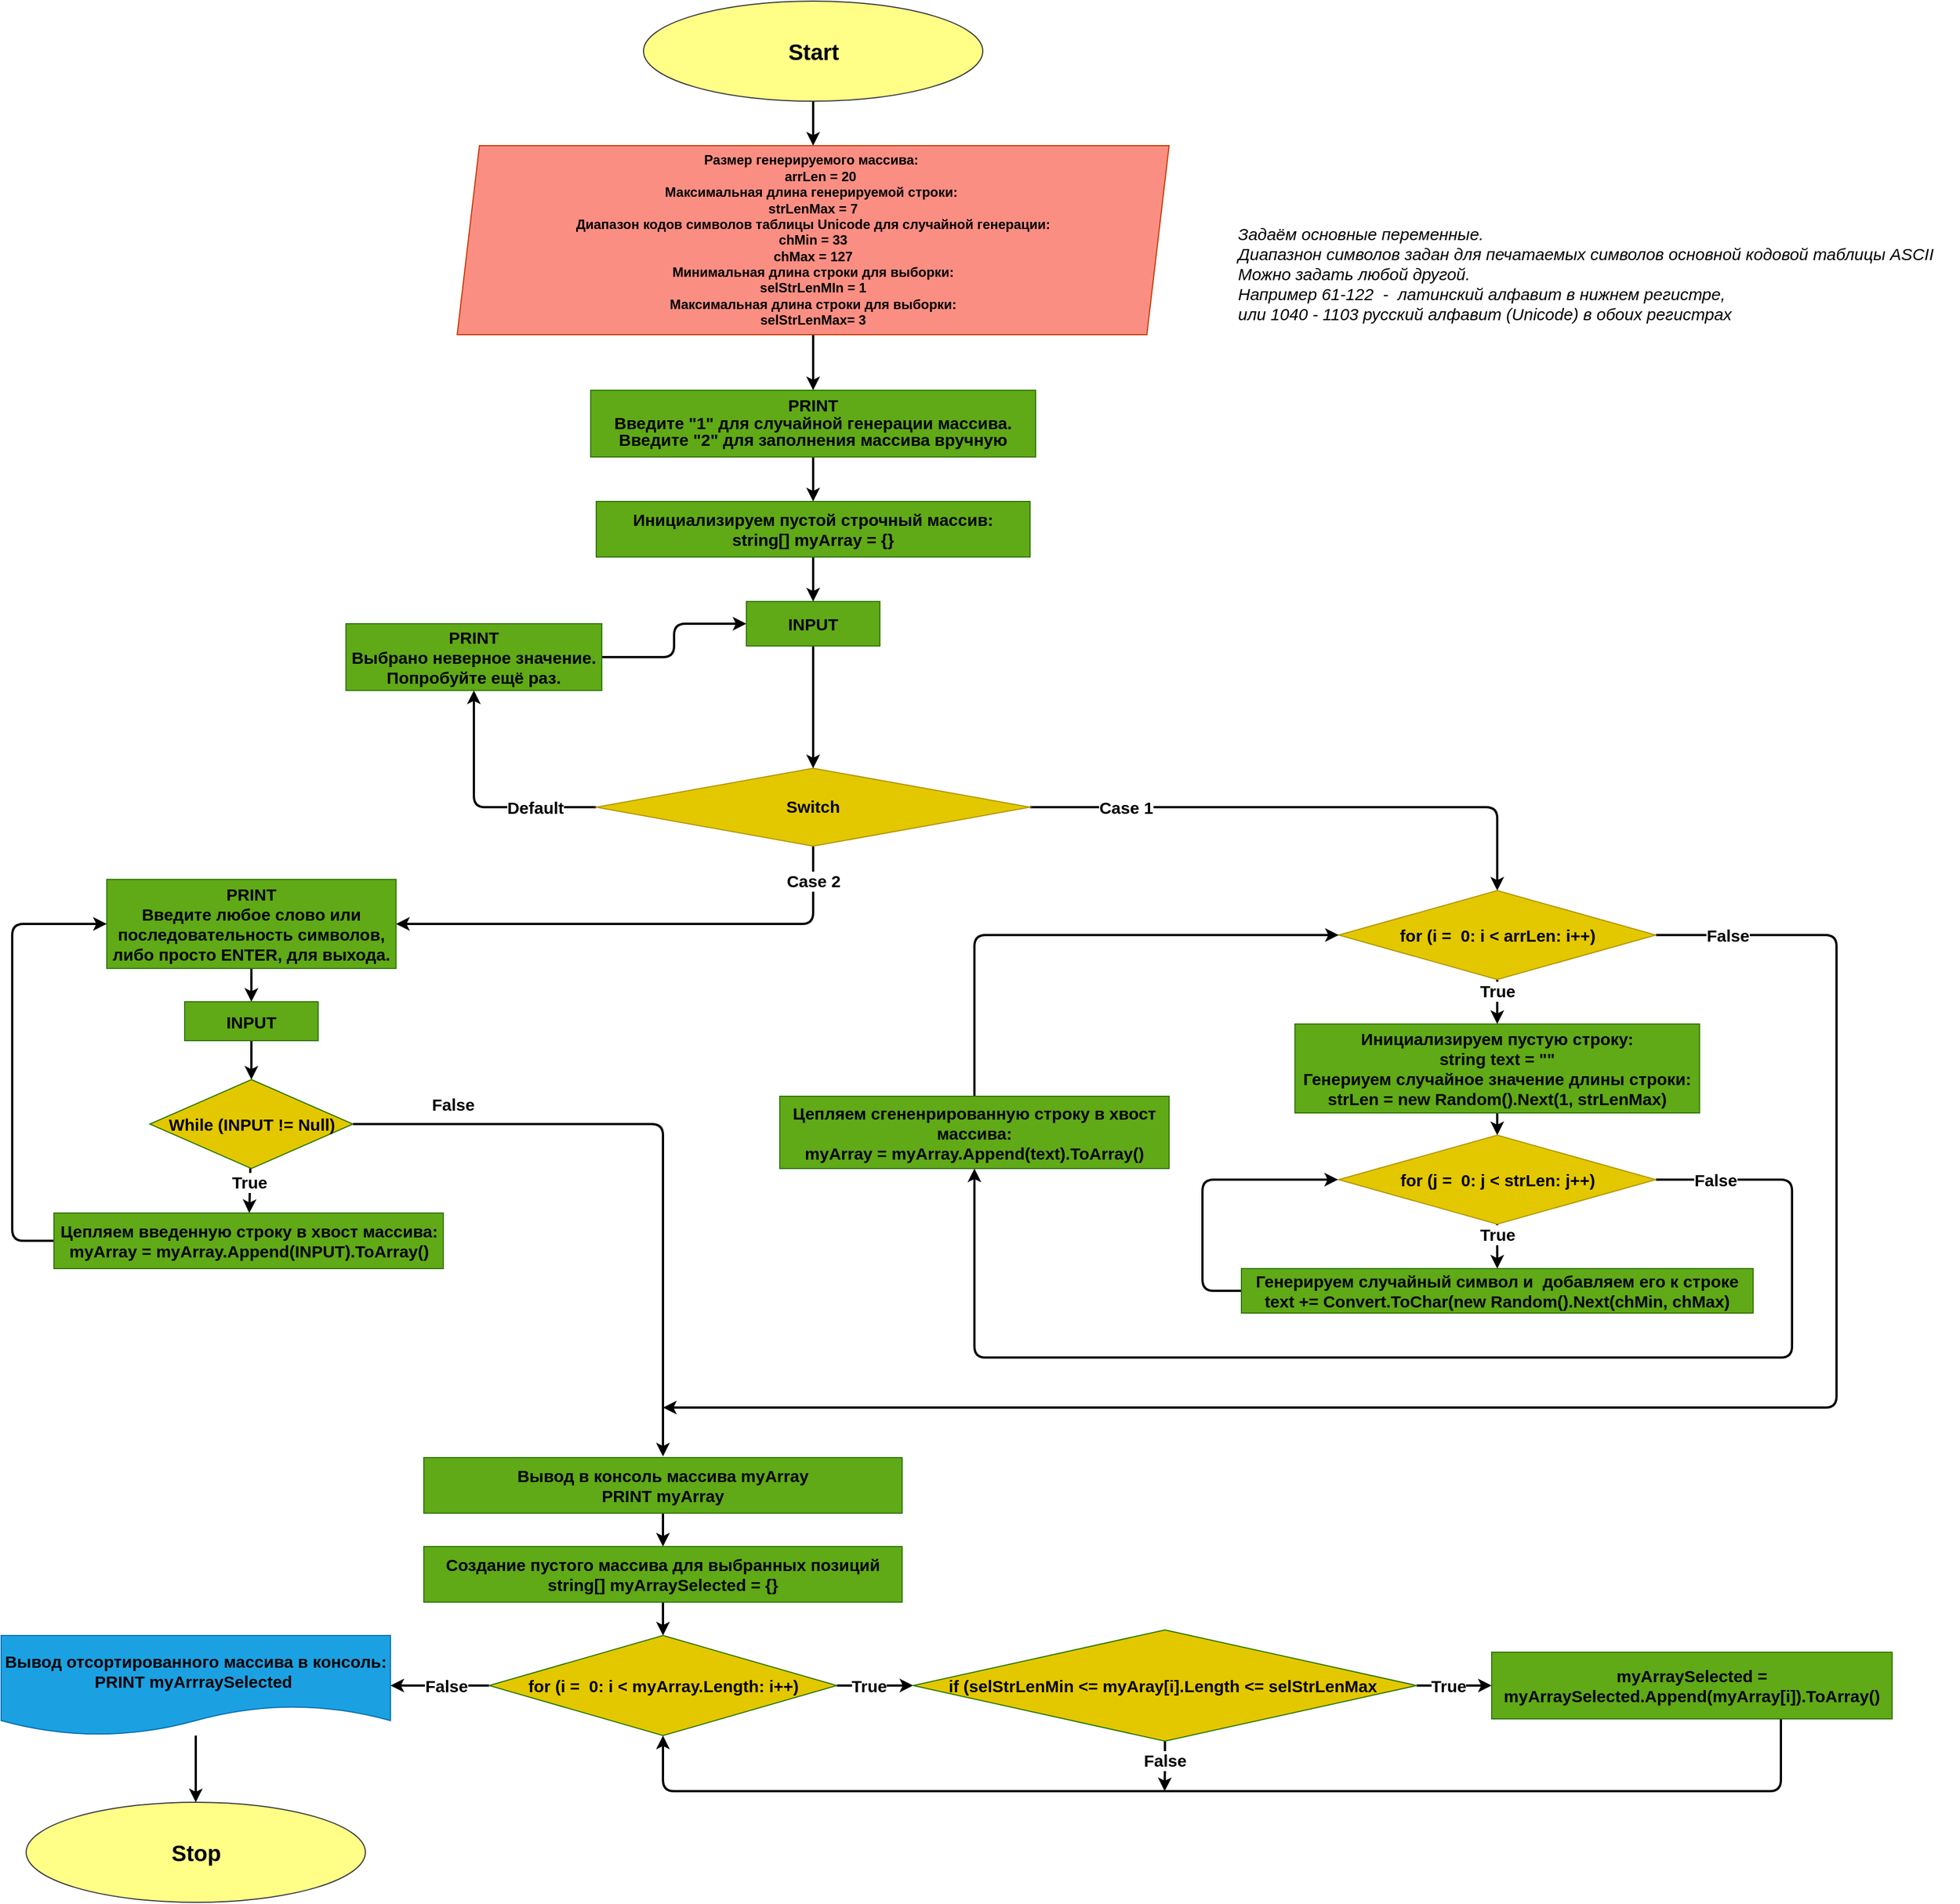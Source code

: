 <mxfile>
    <diagram id="g2o6s-i-MOim3hcA0cfS" name="Page-1">
        <mxGraphModel dx="2675" dy="2540" grid="1" gridSize="10" guides="1" tooltips="1" connect="1" arrows="1" fold="1" page="1" pageScale="1" pageWidth="850" pageHeight="1100" math="0" shadow="0">
            <root>
                <mxCell id="0"/>
                <mxCell id="1" parent="0"/>
                <mxCell id="5" style="edgeStyle=none;html=1;exitX=0.5;exitY=1;exitDx=0;exitDy=0;entryX=0.5;entryY=0;entryDx=0;entryDy=0;strokeWidth=2;" parent="1" source="2" target="4" edge="1">
                    <mxGeometry relative="1" as="geometry"/>
                </mxCell>
                <mxCell id="2" value="&lt;b&gt;&lt;font style=&quot;font-size: 20px;&quot;&gt;Start&lt;/font&gt;&lt;/b&gt;" style="ellipse;whiteSpace=wrap;html=1;fillColor=#ffff88;strokeColor=#36393d;" parent="1" vertex="1">
                    <mxGeometry x="-272.5" y="-1100" width="305" height="90" as="geometry"/>
                </mxCell>
                <mxCell id="8" value="" style="edgeStyle=none;html=1;fontSize=20;strokeWidth=2;entryX=0.5;entryY=0;entryDx=0;entryDy=0;" parent="1" source="4" target="9" edge="1">
                    <mxGeometry relative="1" as="geometry">
                        <mxPoint x="-140" y="-690" as="targetPoint"/>
                    </mxGeometry>
                </mxCell>
                <mxCell id="4" value="&lt;b&gt;Размер генерируемого массива:&amp;nbsp; &lt;br&gt;&amp;nbsp; &amp;nbsp; arrLen = 20&lt;br&gt;Максимальная длина генерируемой строки:&amp;nbsp; &lt;br&gt;strLenMax = 7&lt;br&gt;Диапазон кодов символов таблицы Unicode для случайной генерации:&lt;br&gt;chMin = 33&lt;br&gt;chMax = 127&lt;br&gt;Минимальная длина строки для выборки:&lt;br&gt;&lt;/b&gt;&lt;b style=&quot;border-color: var(--border-color);&quot;&gt;selStrLenMIn&amp;nbsp;&lt;/b&gt;&lt;b&gt;= 1&lt;br&gt;Максимальная длина строки для выборки:&lt;br style=&quot;border-color: var(--border-color);&quot;&gt;selStrLenMax= 3&lt;/b&gt;" style="shape=parallelogram;perimeter=parallelogramPerimeter;whiteSpace=wrap;html=1;fixedSize=1;fillColor=#FA8E82;fontColor=#000000;strokeColor=#C73500;" parent="1" vertex="1">
                    <mxGeometry x="-440" y="-970" width="640" height="170" as="geometry"/>
                </mxCell>
                <mxCell id="6" value="&lt;i style=&quot;font-size: 15px;&quot;&gt;Задаём основные переменные.&lt;br&gt;Диапазнон символов задан для печатаемых символов основной кодовой таблицы ASCII&lt;br&gt;Можно задать любой другой.&lt;br&gt;Например 61-122&amp;nbsp; -&amp;nbsp; латинский алфавит в нижнем регистре,&lt;br&gt;или 1040 - 1103 русский алфавит (Unicode) в обоих регистрах&lt;/i&gt;" style="text;html=1;align=left;verticalAlign=middle;resizable=0;points=[];autosize=1;strokeColor=none;fillColor=none;" parent="1" vertex="1">
                    <mxGeometry x="260" y="-905" width="650" height="100" as="geometry"/>
                </mxCell>
                <mxCell id="15" value="" style="edgeStyle=orthogonalEdgeStyle;html=1;fontSize=15;fontColor=#000000;strokeWidth=2;entryX=0.5;entryY=0;entryDx=0;entryDy=0;" parent="1" source="7" target="31" edge="1">
                    <mxGeometry relative="1" as="geometry">
                        <mxPoint x="170" y="-375" as="targetPoint"/>
                    </mxGeometry>
                </mxCell>
                <mxCell id="16" value="Case 1" style="edgeLabel;html=1;align=center;verticalAlign=middle;resizable=0;points=[];fontSize=15;fontColor=#000000;fontStyle=1" parent="15" vertex="1" connectable="0">
                    <mxGeometry x="-0.15" y="1" relative="1" as="geometry">
                        <mxPoint x="-125" y="1" as="offset"/>
                    </mxGeometry>
                </mxCell>
                <mxCell id="18" value="" style="edgeStyle=orthogonalEdgeStyle;html=1;fontSize=15;fontColor=#000000;strokeWidth=2;entryX=0.5;entryY=1;entryDx=0;entryDy=0;exitX=0;exitY=0.5;exitDx=0;exitDy=0;" parent="1" source="7" target="87" edge="1">
                    <mxGeometry relative="1" as="geometry">
                        <mxPoint x="-460" y="-375" as="targetPoint"/>
                    </mxGeometry>
                </mxCell>
                <mxCell id="19" value="&lt;b&gt;Default&lt;/b&gt;" style="edgeLabel;html=1;align=center;verticalAlign=middle;resizable=0;points=[];fontSize=15;fontColor=#000000;" parent="18" vertex="1" connectable="0">
                    <mxGeometry x="0.243" y="-1" relative="1" as="geometry">
                        <mxPoint x="54" y="23" as="offset"/>
                    </mxGeometry>
                </mxCell>
                <mxCell id="84" style="edgeStyle=orthogonalEdgeStyle;html=1;strokeWidth=2;entryX=1;entryY=0.5;entryDx=0;entryDy=0;exitX=0.5;exitY=1;exitDx=0;exitDy=0;" edge="1" parent="1" source="7" target="20">
                    <mxGeometry relative="1" as="geometry"/>
                </mxCell>
                <mxCell id="85" value="Case 2" style="edgeLabel;html=1;align=center;verticalAlign=middle;resizable=0;points=[];fontSize=15;fontColor=#000000;fontStyle=1;" vertex="1" connectable="0" parent="84">
                    <mxGeometry x="-0.792" y="1" relative="1" as="geometry">
                        <mxPoint x="-1" y="-16" as="offset"/>
                    </mxGeometry>
                </mxCell>
                <mxCell id="7" value="&lt;p style=&quot;line-height: 120%;&quot;&gt;&lt;font style=&quot;font-size: 15px;&quot;&gt;&lt;b&gt;Switch&lt;/b&gt;&lt;/font&gt;&lt;/p&gt;" style="rhombus;whiteSpace=wrap;html=1;fillColor=#e3c800;strokeColor=#B09500;fontColor=#000000;" parent="1" vertex="1">
                    <mxGeometry x="-315" y="-410" width="390" height="70" as="geometry"/>
                </mxCell>
                <mxCell id="10" style="edgeStyle=none;html=1;entryX=0.5;entryY=0;entryDx=0;entryDy=0;fontSize=15;exitX=0.5;exitY=1;exitDx=0;exitDy=0;strokeWidth=2;" parent="1" source="11" target="7" edge="1">
                    <mxGeometry relative="1" as="geometry">
                        <mxPoint x="-120" y="-420" as="sourcePoint"/>
                    </mxGeometry>
                </mxCell>
                <mxCell id="12" value="" style="edgeStyle=none;html=1;fontSize=15;strokeWidth=2;entryX=0.5;entryY=0;entryDx=0;entryDy=0;" parent="1" source="9" target="82" edge="1">
                    <mxGeometry relative="1" as="geometry"/>
                </mxCell>
                <mxCell id="9" value="&lt;p style=&quot;border-color: var(--border-color); color: rgb(0, 0, 0); font-size: 12px; line-height: 14.4px;&quot;&gt;&lt;b style=&quot;background-color: initial; font-size: 15px;&quot;&gt;&lt;br&gt;&lt;/b&gt;&lt;/p&gt;&lt;p style=&quot;border-color: var(--border-color); color: rgb(0, 0, 0); font-size: 12px; line-height: 14.4px;&quot;&gt;&lt;b style=&quot;background-color: initial; font-size: 15px;&quot;&gt;PRINT&lt;br&gt;Введите &quot;1&quot; для случайной генерации массива.&lt;br&gt;Введите &quot;2&quot; для заполнения массива вручную&lt;/b&gt;&lt;br&gt;&lt;/p&gt;&lt;p style=&quot;border-color: var(--border-color); color: rgb(0, 0, 0); font-size: 12px; line-height: 14.4px;&quot;&gt;&lt;b style=&quot;background-color: initial; border-color: var(--border-color); font-size: 15px;&quot;&gt;&amp;nbsp;&lt;/b&gt;&lt;br&gt;&lt;/p&gt;" style="whiteSpace=wrap;html=1;fontSize=15;fillColor=#60a917;fontColor=#ffffff;strokeColor=#2D7600;" parent="1" vertex="1">
                    <mxGeometry x="-320" y="-750" width="400" height="60" as="geometry"/>
                </mxCell>
                <mxCell id="11" value="&lt;font color=&quot;#000000&quot;&gt;&lt;b&gt;INPUT&lt;/b&gt;&lt;/font&gt;" style="whiteSpace=wrap;html=1;fontSize=15;fillColor=#60a917;strokeColor=#2D7600;fontColor=#ffffff;" parent="1" vertex="1">
                    <mxGeometry x="-180" y="-560" width="120" height="40" as="geometry"/>
                </mxCell>
                <mxCell id="23" value="" style="edgeStyle=none;html=1;fontSize=13;fontColor=#000000;strokeWidth=2;" parent="1" source="20" target="22" edge="1">
                    <mxGeometry relative="1" as="geometry"/>
                </mxCell>
                <mxCell id="20" value="&lt;font style=&quot;font-size: 15px;&quot;&gt;&lt;b&gt;&lt;span style=&quot;color: rgb(0, 0, 0);&quot;&gt;PRINT&lt;/span&gt;&lt;br style=&quot;border-color: var(--border-color); color: rgb(0, 0, 0);&quot;&gt;&lt;span style=&quot;color: rgb(0, 0, 0);&quot;&gt;Введите любое слово или последовательность символов, либо просто ENTER, для выхода.&lt;/span&gt;&lt;/b&gt;&lt;/font&gt;" style="whiteSpace=wrap;html=1;fillColor=#60a917;strokeColor=#2D7600;fontColor=#ffffff;" parent="1" vertex="1">
                    <mxGeometry x="-755" y="-310" width="260" height="80" as="geometry"/>
                </mxCell>
                <mxCell id="25" value="" style="edgeStyle=none;html=1;fontSize=13;fontColor=#000000;strokeWidth=2;" parent="1" source="22" target="24" edge="1">
                    <mxGeometry relative="1" as="geometry"/>
                </mxCell>
                <mxCell id="22" value="&lt;span style=&quot;color: rgb(0, 0, 0); font-size: 15px;&quot;&gt;&lt;b&gt;INPUT&lt;/b&gt;&lt;/span&gt;" style="whiteSpace=wrap;html=1;fillColor=#60a917;strokeColor=#2D7600;fontColor=#ffffff;" parent="1" vertex="1">
                    <mxGeometry x="-685" y="-200" width="120" height="35" as="geometry"/>
                </mxCell>
                <mxCell id="27" value="" style="edgeStyle=none;html=1;fontSize=15;fontColor=#000000;strokeWidth=2;" parent="1" source="24" target="26" edge="1">
                    <mxGeometry relative="1" as="geometry"/>
                </mxCell>
                <mxCell id="28" value="&lt;b&gt;True&lt;/b&gt;" style="edgeLabel;html=1;align=center;verticalAlign=middle;resizable=0;points=[];fontSize=15;fontColor=#000000;" parent="27" vertex="1" connectable="0">
                    <mxGeometry x="-0.488" y="-2" relative="1" as="geometry">
                        <mxPoint x="1" y="2" as="offset"/>
                    </mxGeometry>
                </mxCell>
                <mxCell id="50" value="" style="edgeStyle=orthogonalEdgeStyle;html=1;fontSize=15;strokeWidth=2;exitX=1;exitY=0.5;exitDx=0;exitDy=0;" parent="1" source="24" edge="1">
                    <mxGeometry relative="1" as="geometry">
                        <mxPoint x="-255" y="209" as="targetPoint"/>
                        <Array as="points">
                            <mxPoint x="-255" y="-90"/>
                        </Array>
                    </mxGeometry>
                </mxCell>
                <mxCell id="54" value="&lt;b&gt;False&lt;/b&gt;" style="edgeLabel;html=1;align=center;verticalAlign=middle;resizable=0;points=[];fontSize=15;" parent="50" vertex="1" connectable="0">
                    <mxGeometry x="-0.686" y="1" relative="1" as="geometry">
                        <mxPoint x="-1" y="-17" as="offset"/>
                    </mxGeometry>
                </mxCell>
                <mxCell id="24" value="&lt;font style=&quot;font-size: 15px;&quot; color=&quot;#000000&quot;&gt;&lt;b&gt;While (INPUT != Null)&lt;/b&gt;&lt;/font&gt;" style="rhombus;whiteSpace=wrap;html=1;fillColor=#e3c800;strokeColor=#2D7600;fontColor=#ffffff;" parent="1" vertex="1">
                    <mxGeometry x="-716.25" y="-130" width="182.5" height="80" as="geometry"/>
                </mxCell>
                <mxCell id="29" style="edgeStyle=orthogonalEdgeStyle;html=1;exitX=0;exitY=0.5;exitDx=0;exitDy=0;entryX=0;entryY=0.5;entryDx=0;entryDy=0;fontSize=14;fontColor=#000000;strokeWidth=2;" parent="1" source="26" target="20" edge="1">
                    <mxGeometry relative="1" as="geometry">
                        <Array as="points">
                            <mxPoint x="-840" y="15"/>
                            <mxPoint x="-840" y="-270"/>
                        </Array>
                    </mxGeometry>
                </mxCell>
                <mxCell id="26" value="&lt;font color=&quot;#000000&quot; style=&quot;font-size: 15px;&quot;&gt;&lt;b&gt;&lt;span style=&quot;&quot;&gt;Цепляем введенную строку в хвост массива:&lt;/span&gt;&lt;br&gt;&lt;span style=&quot;&quot;&gt;myArray = myArray.Append(INPUT).ToArray()&lt;/span&gt;&lt;/b&gt;&lt;br&gt;&lt;/font&gt;" style="whiteSpace=wrap;html=1;fillColor=#60a917;strokeColor=#2D7600;fontColor=#ffffff;" parent="1" vertex="1">
                    <mxGeometry x="-802.5" y="-10" width="350" height="50" as="geometry"/>
                </mxCell>
                <mxCell id="37" value="" style="edgeStyle=orthogonalEdgeStyle;html=1;exitX=0.5;exitY=1;exitDx=0;exitDy=0;strokeWidth=2;" parent="1" source="31" target="36" edge="1">
                    <mxGeometry relative="1" as="geometry"/>
                </mxCell>
                <mxCell id="40" value="&lt;b&gt;True&lt;/b&gt;" style="edgeLabel;html=1;align=center;verticalAlign=middle;resizable=0;points=[];fontSize=15;" parent="37" vertex="1" connectable="0">
                    <mxGeometry x="0.291" y="-1" relative="1" as="geometry">
                        <mxPoint x="1" y="-16" as="offset"/>
                    </mxGeometry>
                </mxCell>
                <mxCell id="52" style="edgeStyle=orthogonalEdgeStyle;html=1;fontSize=15;strokeWidth=2;" parent="1" source="31" edge="1">
                    <mxGeometry relative="1" as="geometry">
                        <mxPoint x="-255" y="165" as="targetPoint"/>
                        <Array as="points">
                            <mxPoint x="800" y="-260"/>
                            <mxPoint x="800" y="165"/>
                            <mxPoint x="-240" y="165"/>
                        </Array>
                    </mxGeometry>
                </mxCell>
                <mxCell id="53" value="&lt;b&gt;False&lt;/b&gt;" style="edgeLabel;html=1;align=center;verticalAlign=middle;resizable=0;points=[];fontSize=15;" parent="52" vertex="1" connectable="0">
                    <mxGeometry x="-0.951" y="1" relative="1" as="geometry">
                        <mxPoint x="24" y="1" as="offset"/>
                    </mxGeometry>
                </mxCell>
                <mxCell id="31" value="&lt;font style=&quot;font-size: 15px;&quot;&gt;&lt;b&gt;for (i =&amp;nbsp; 0: i &amp;lt; arrLen: i++)&lt;/b&gt;&lt;/font&gt;" style="rhombus;whiteSpace=wrap;html=1;fillColor=#e3c800;strokeColor=#B09500;fontColor=#000000;" parent="1" vertex="1">
                    <mxGeometry x="352.5" y="-300" width="285" height="80" as="geometry"/>
                </mxCell>
                <mxCell id="39" value="" style="edgeStyle=orthogonalEdgeStyle;html=1;exitX=0.5;exitY=1;exitDx=0;exitDy=0;strokeWidth=2;" parent="1" source="36" target="38" edge="1">
                    <mxGeometry relative="1" as="geometry">
                        <mxPoint x="500" y="-110" as="sourcePoint"/>
                    </mxGeometry>
                </mxCell>
                <mxCell id="36" value="&lt;b style=&quot;border-color: var(--border-color); font-size: 15px;&quot;&gt;&lt;span style=&quot;border-color: var(--border-color); color: rgb(0, 0, 0);&quot;&gt;Инициализируем пустую строку:&lt;/span&gt;&lt;br style=&quot;border-color: var(--border-color); color: rgb(0, 0, 0);&quot;&gt;&lt;span style=&quot;border-color: var(--border-color); color: rgb(0, 0, 0);&quot;&gt;string text = &quot;&quot;&lt;br&gt;Генериуем случайное значение длины строки:&lt;br&gt;strLen =&amp;nbsp;&lt;b style=&quot;border-color: var(--border-color);&quot;&gt;new Random().Next(1, strLenMax)&lt;/b&gt;&lt;br&gt;&lt;/span&gt;&lt;/b&gt;" style="whiteSpace=wrap;html=1;fillColor=#60a917;strokeColor=#2D7600;fontColor=#ffffff;" parent="1" vertex="1">
                    <mxGeometry x="313.12" y="-180" width="363.75" height="80" as="geometry"/>
                </mxCell>
                <mxCell id="42" value="" style="edgeStyle=orthogonalEdgeStyle;html=1;fontSize=15;strokeWidth=2;" parent="1" source="38" target="41" edge="1">
                    <mxGeometry relative="1" as="geometry"/>
                </mxCell>
                <mxCell id="43" value="&lt;b&gt;True&lt;/b&gt;" style="edgeLabel;html=1;align=center;verticalAlign=middle;resizable=0;points=[];fontSize=15;" parent="42" vertex="1" connectable="0">
                    <mxGeometry x="0.259" relative="1" as="geometry">
                        <mxPoint y="-16" as="offset"/>
                    </mxGeometry>
                </mxCell>
                <mxCell id="46" style="edgeStyle=orthogonalEdgeStyle;html=1;entryX=0.5;entryY=1;entryDx=0;entryDy=0;fontSize=15;strokeWidth=2;" parent="1" source="38" target="55" edge="1">
                    <mxGeometry relative="1" as="geometry">
                        <Array as="points">
                            <mxPoint x="760" y="-40"/>
                            <mxPoint x="760" y="120"/>
                            <mxPoint x="25" y="120"/>
                        </Array>
                    </mxGeometry>
                </mxCell>
                <mxCell id="47" value="&lt;b&gt;False&lt;/b&gt;" style="edgeLabel;html=1;align=center;verticalAlign=middle;resizable=0;points=[];fontSize=15;" parent="46" vertex="1" connectable="0">
                    <mxGeometry x="-0.94" y="2" relative="1" as="geometry">
                        <mxPoint x="18" y="2" as="offset"/>
                    </mxGeometry>
                </mxCell>
                <mxCell id="38" value="&lt;b style=&quot;border-color: var(--border-color);&quot;&gt;&lt;span style=&quot;font-size: 15px;&quot;&gt;for (j =&amp;nbsp; 0: j &amp;lt;&amp;nbsp;&lt;/span&gt;&lt;b style=&quot;border-color: var(--border-color);&quot;&gt;&lt;font style=&quot;font-size: 15px;&quot;&gt;strLen&lt;/font&gt;&lt;/b&gt;&lt;span style=&quot;font-size: 15px;&quot;&gt;: j++)&lt;/span&gt;&lt;/b&gt;" style="rhombus;whiteSpace=wrap;html=1;fillColor=#e3c800;strokeColor=#B09500;fontColor=#000000;" parent="1" vertex="1">
                    <mxGeometry x="352.5" y="-80" width="285" height="80" as="geometry"/>
                </mxCell>
                <mxCell id="45" style="edgeStyle=orthogonalEdgeStyle;html=1;fontSize=15;exitX=0;exitY=0.5;exitDx=0;exitDy=0;strokeWidth=2;" parent="1" source="41" edge="1">
                    <mxGeometry relative="1" as="geometry">
                        <mxPoint x="351.88" y="-40" as="targetPoint"/>
                        <Array as="points">
                            <mxPoint x="230" y="60"/>
                            <mxPoint x="230" y="-40"/>
                        </Array>
                    </mxGeometry>
                </mxCell>
                <mxCell id="41" value="&lt;font color=&quot;#000000&quot;&gt;&lt;b style=&quot;font-size: 15px;&quot;&gt;Генерируем случайный символ и&amp;nbsp; добавляем его к строке&lt;/b&gt;&lt;br&gt;&lt;span style=&quot;font-size: 15px;&quot;&gt;&lt;b&gt;text += Convert.ToChar(new Random().Next(chMin, chMax)&lt;/b&gt;&lt;/span&gt;&lt;br&gt;&lt;/font&gt;" style="whiteSpace=wrap;html=1;fillColor=#60a917;strokeColor=#2D7600;fontColor=#ffffff;" parent="1" vertex="1">
                    <mxGeometry x="265" y="40" width="460" height="40" as="geometry"/>
                </mxCell>
                <mxCell id="62" value="" style="edgeStyle=orthogonalEdgeStyle;html=1;strokeWidth=2;fontSize=15;" parent="1" source="49" target="61" edge="1">
                    <mxGeometry relative="1" as="geometry"/>
                </mxCell>
                <mxCell id="49" value="&lt;font color=&quot;#000000&quot;&gt;&lt;span style=&quot;font-size: 15px;&quot;&gt;&lt;b&gt;Вывод в консоль массива myArray&lt;br&gt;PRINT myArray&lt;br&gt;&lt;/b&gt;&lt;/span&gt;&lt;/font&gt;" style="whiteSpace=wrap;html=1;fillColor=#60a917;strokeColor=#2D7600;fontColor=#ffffff;" parent="1" vertex="1">
                    <mxGeometry x="-470" y="210" width="430" height="50" as="geometry"/>
                </mxCell>
                <mxCell id="56" style="edgeStyle=orthogonalEdgeStyle;html=1;entryX=0;entryY=0.5;entryDx=0;entryDy=0;fontSize=15;exitX=0.5;exitY=0;exitDx=0;exitDy=0;strokeWidth=2;" parent="1" source="55" target="31" edge="1">
                    <mxGeometry relative="1" as="geometry"/>
                </mxCell>
                <mxCell id="55" value="&lt;b style=&quot;border-color: var(--border-color); font-size: 15px;&quot;&gt;&lt;span style=&quot;border-color: var(--border-color); color: rgb(0, 0, 0);&quot;&gt;&lt;b style=&quot;border-color: var(--border-color);&quot;&gt;&lt;span style=&quot;border-color: var(--border-color);&quot;&gt;Цепляем сгененрированную строку в хвост массива:&lt;/span&gt;&lt;br style=&quot;border-color: var(--border-color);&quot;&gt;&lt;span style=&quot;border-color: var(--border-color);&quot;&gt;myArray = myArray.Append(text).ToArray()&lt;/span&gt;&lt;/b&gt;&lt;br&gt;&lt;/span&gt;&lt;/b&gt;" style="whiteSpace=wrap;html=1;fillColor=#60a917;strokeColor=#2D7600;fontColor=#ffffff;" parent="1" vertex="1">
                    <mxGeometry x="-150" y="-115" width="350" height="65" as="geometry"/>
                </mxCell>
                <mxCell id="64" value="" style="edgeStyle=orthogonalEdgeStyle;html=1;strokeWidth=2;fontSize=15;" parent="1" source="61" target="63" edge="1">
                    <mxGeometry relative="1" as="geometry"/>
                </mxCell>
                <mxCell id="61" value="&lt;font color=&quot;#000000&quot;&gt;&lt;span style=&quot;font-size: 15px;&quot;&gt;&lt;b&gt;Создание пустого массива для выбранных позиций&lt;br&gt;string[] myArraySelected = {}&lt;br&gt;&lt;/b&gt;&lt;/span&gt;&lt;/font&gt;" style="whiteSpace=wrap;html=1;fillColor=#60a917;strokeColor=#2D7600;fontColor=#ffffff;" parent="1" vertex="1">
                    <mxGeometry x="-470" y="290" width="430" height="50" as="geometry"/>
                </mxCell>
                <mxCell id="66" value="" style="edgeStyle=orthogonalEdgeStyle;html=1;strokeWidth=2;fontSize=15;" parent="1" source="63" target="65" edge="1">
                    <mxGeometry relative="1" as="geometry"/>
                </mxCell>
                <mxCell id="67" value="&lt;b&gt;True&lt;/b&gt;" style="edgeLabel;html=1;align=center;verticalAlign=middle;resizable=0;points=[];fontSize=15;" parent="66" vertex="1" connectable="0">
                    <mxGeometry x="-0.678" y="1" relative="1" as="geometry">
                        <mxPoint x="17" y="1" as="offset"/>
                    </mxGeometry>
                </mxCell>
                <mxCell id="77" value="" style="edgeStyle=orthogonalEdgeStyle;html=1;strokeWidth=2;fontSize=15;entryX=1;entryY=0.5;entryDx=0;entryDy=0;" parent="1" source="63" target="79" edge="1">
                    <mxGeometry relative="1" as="geometry">
                        <mxPoint x="-605" y="415" as="targetPoint"/>
                    </mxGeometry>
                </mxCell>
                <mxCell id="78" value="&lt;b&gt;False&lt;/b&gt;" style="edgeLabel;html=1;align=center;verticalAlign=middle;resizable=0;points=[];fontSize=15;" parent="77" vertex="1" connectable="0">
                    <mxGeometry x="-0.253" relative="1" as="geometry">
                        <mxPoint x="-6" as="offset"/>
                    </mxGeometry>
                </mxCell>
                <mxCell id="63" value="&lt;b style=&quot;border-color: var(--border-color); color: rgb(0, 0, 0); font-size: 15px;&quot;&gt;for (i =&amp;nbsp; 0: i &amp;lt; myArray.Length: i++)&lt;/b&gt;" style="rhombus;whiteSpace=wrap;html=1;fillColor=#e3c800;strokeColor=#2D7600;fontColor=#ffffff;" parent="1" vertex="1">
                    <mxGeometry x="-411.25" y="370" width="312.5" height="90" as="geometry"/>
                </mxCell>
                <mxCell id="69" value="" style="edgeStyle=orthogonalEdgeStyle;html=1;strokeWidth=2;fontSize=15;" parent="1" source="65" target="68" edge="1">
                    <mxGeometry relative="1" as="geometry"/>
                </mxCell>
                <mxCell id="71" value="&lt;b&gt;True&lt;/b&gt;" style="edgeLabel;html=1;align=center;verticalAlign=middle;resizable=0;points=[];fontSize=15;" parent="69" vertex="1" connectable="0">
                    <mxGeometry x="-0.645" y="1" relative="1" as="geometry">
                        <mxPoint x="16" y="1" as="offset"/>
                    </mxGeometry>
                </mxCell>
                <mxCell id="74" style="edgeStyle=orthogonalEdgeStyle;html=1;strokeWidth=2;fontSize=15;" parent="1" source="65" edge="1">
                    <mxGeometry relative="1" as="geometry">
                        <mxPoint x="196" y="510" as="targetPoint"/>
                    </mxGeometry>
                </mxCell>
                <mxCell id="75" value="&lt;b&gt;False&lt;/b&gt;" style="edgeLabel;html=1;align=center;verticalAlign=middle;resizable=0;points=[];fontSize=15;" parent="74" vertex="1" connectable="0">
                    <mxGeometry x="-0.262" y="-1" relative="1" as="geometry">
                        <mxPoint as="offset"/>
                    </mxGeometry>
                </mxCell>
                <mxCell id="65" value="&lt;b style=&quot;border-color: var(--border-color); color: rgb(0, 0, 0);&quot;&gt;&lt;span style=&quot;font-size: 15px;&quot;&gt;if (&lt;/span&gt;&lt;b style=&quot;border-color: var(--border-color);&quot;&gt;&lt;font style=&quot;font-size: 15px;&quot;&gt;selStrLenMin &amp;lt;=&amp;nbsp;&lt;/font&gt;&lt;/b&gt;&lt;span style=&quot;font-size: 15px;&quot;&gt;myAray[i].Length &amp;lt;=&amp;nbsp;&lt;/span&gt;&lt;b style=&quot;border-color: var(--border-color);&quot;&gt;&lt;b style=&quot;border-color: var(--border-color);&quot;&gt;&lt;font style=&quot;border-color: var(--border-color); font-size: 15px;&quot;&gt;selStrLenMax&lt;/font&gt;&lt;/b&gt;&lt;/b&gt;&lt;span style=&quot;font-size: 15px;&quot;&gt;&amp;nbsp;&lt;/span&gt;&lt;/b&gt;" style="rhombus;whiteSpace=wrap;html=1;fillColor=#e3c800;strokeColor=#2D7600;fontColor=#ffffff;" parent="1" vertex="1">
                    <mxGeometry x="-30" y="365" width="452.5" height="100" as="geometry"/>
                </mxCell>
                <mxCell id="73" style="edgeStyle=orthogonalEdgeStyle;html=1;entryX=0.5;entryY=1;entryDx=0;entryDy=0;strokeWidth=2;fontSize=15;" parent="1" source="68" target="63" edge="1">
                    <mxGeometry relative="1" as="geometry">
                        <Array as="points">
                            <mxPoint x="750" y="510"/>
                            <mxPoint x="-255" y="510"/>
                        </Array>
                    </mxGeometry>
                </mxCell>
                <mxCell id="68" value="&lt;b style=&quot;border-color: var(--border-color); color: rgb(0, 0, 0); font-size: 15px;&quot;&gt;myArraySelected = myArraySelected.Append(myArray[i]).ToArray()&lt;/b&gt;" style="whiteSpace=wrap;html=1;fillColor=#60a917;strokeColor=#2D7600;fontColor=#ffffff;" parent="1" vertex="1">
                    <mxGeometry x="490" y="385" width="360" height="60" as="geometry"/>
                </mxCell>
                <mxCell id="81" style="edgeStyle=orthogonalEdgeStyle;html=1;entryX=0.5;entryY=0;entryDx=0;entryDy=0;strokeWidth=2;fontSize=15;" parent="1" source="79" target="80" edge="1">
                    <mxGeometry relative="1" as="geometry"/>
                </mxCell>
                <mxCell id="79" value="&lt;b&gt;&lt;font color=&quot;#000000&quot;&gt;Вывод отсортированного массива в консоль:&lt;br&gt;PRINT myArrraySelected&amp;nbsp;&lt;/font&gt;&lt;/b&gt;" style="shape=document;whiteSpace=wrap;html=1;boundedLbl=1;fontSize=15;fillColor=#1ba1e2;strokeColor=#006EAF;fontColor=#ffffff;" parent="1" vertex="1">
                    <mxGeometry x="-850" y="370" width="350" height="90" as="geometry"/>
                </mxCell>
                <mxCell id="80" value="&lt;b&gt;&lt;font style=&quot;font-size: 20px;&quot;&gt;Stop&lt;/font&gt;&lt;/b&gt;" style="ellipse;whiteSpace=wrap;html=1;fillColor=#ffff88;strokeColor=#36393d;" parent="1" vertex="1">
                    <mxGeometry x="-827.5" y="520" width="305" height="90" as="geometry"/>
                </mxCell>
                <mxCell id="83" style="edgeStyle=none;html=1;entryX=0.5;entryY=0;entryDx=0;entryDy=0;strokeWidth=2;" edge="1" parent="1" source="82" target="11">
                    <mxGeometry relative="1" as="geometry"/>
                </mxCell>
                <mxCell id="82" value="&lt;font style=&quot;font-size: 15px;&quot; color=&quot;#000000&quot;&gt;&lt;b&gt;Инициализируем пустой строчный массив:&lt;br&gt;string[] myArray = {}&lt;/b&gt;&lt;br&gt;&lt;/font&gt;" style="whiteSpace=wrap;html=1;fillColor=#60a917;strokeColor=#2D7600;fontColor=#ffffff;" vertex="1" parent="1">
                    <mxGeometry x="-315" y="-650" width="390" height="50" as="geometry"/>
                </mxCell>
                <mxCell id="88" style="edgeStyle=orthogonalEdgeStyle;html=1;entryX=0;entryY=0.5;entryDx=0;entryDy=0;strokeWidth=2;" edge="1" parent="1" source="87" target="11">
                    <mxGeometry relative="1" as="geometry"/>
                </mxCell>
                <mxCell id="87" value="&lt;font color=&quot;#000000&quot;&gt;&lt;span style=&quot;font-size: 15px;&quot;&gt;&lt;b&gt;PRINT&lt;br&gt;Выбрано неверное значение. Попробуйте ещё раз.&lt;/b&gt;&lt;/span&gt;&lt;/font&gt;" style="whiteSpace=wrap;html=1;fillColor=#60a917;strokeColor=#2D7600;fontColor=#ffffff;" vertex="1" parent="1">
                    <mxGeometry x="-540" y="-540" width="230" height="60" as="geometry"/>
                </mxCell>
            </root>
        </mxGraphModel>
    </diagram>
</mxfile>